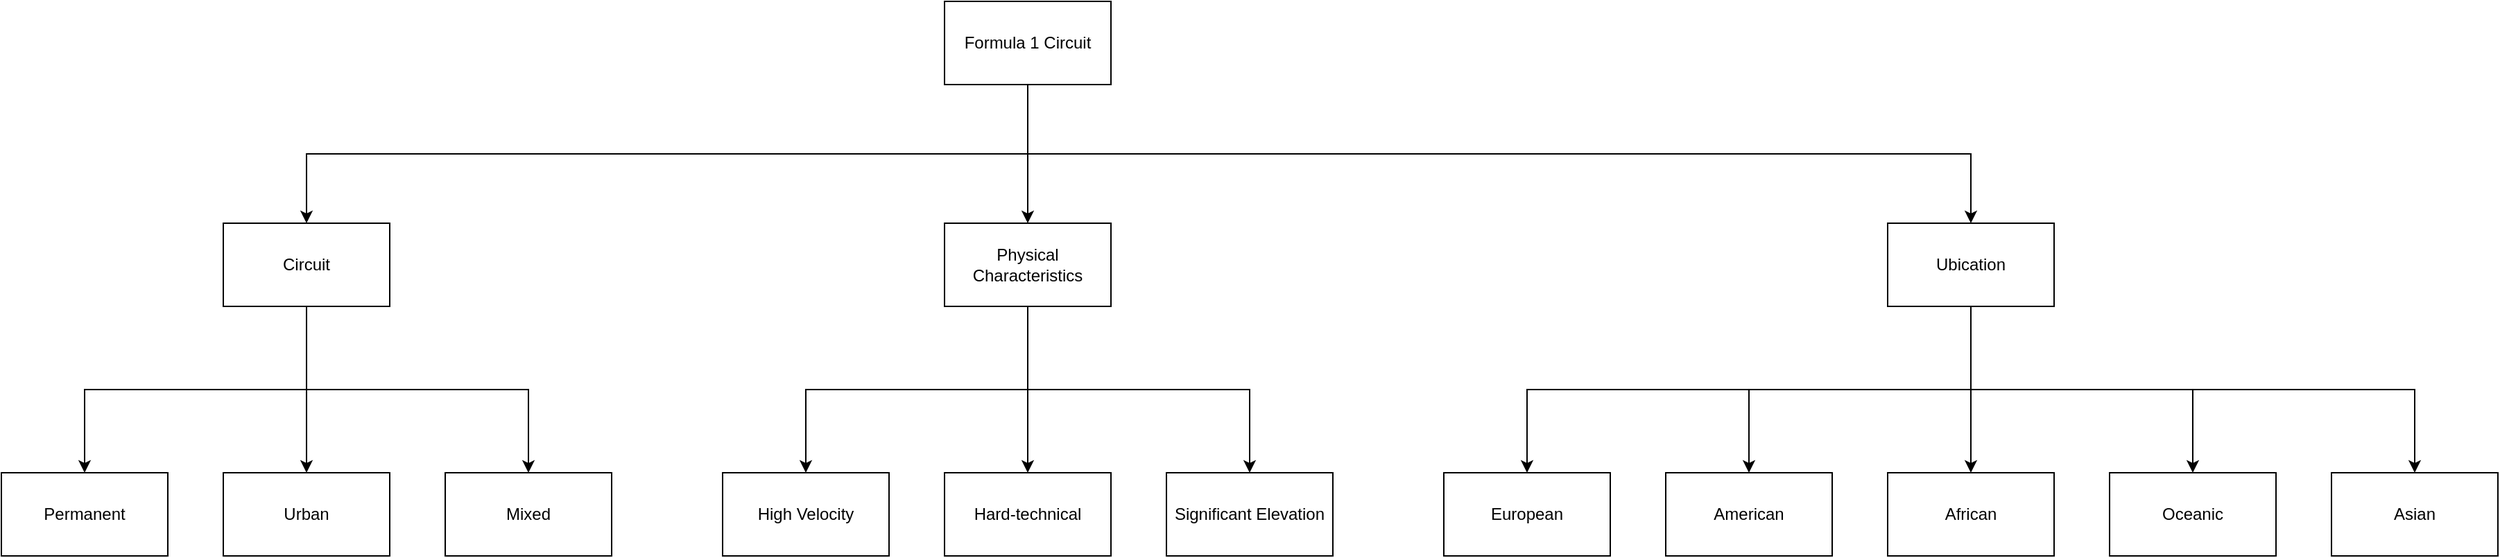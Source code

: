 <mxfile version="24.0.7" type="google">
  <diagram name="Página-1" id="q_ZlYEfSZZoeo_c9bVEo">
    <mxGraphModel grid="1" page="1" gridSize="10" guides="1" tooltips="1" connect="1" arrows="1" fold="1" pageScale="1" pageWidth="827" pageHeight="1169" math="0" shadow="0">
      <root>
        <mxCell id="0" />
        <mxCell id="1" parent="0" />
        <mxCell id="dJatYidT1Oyn7Ccn3S7c-17" style="edgeStyle=orthogonalEdgeStyle;rounded=0;orthogonalLoop=1;jettySize=auto;html=1;exitX=0.5;exitY=1;exitDx=0;exitDy=0;" edge="1" parent="1" source="dJatYidT1Oyn7Ccn3S7c-1" target="dJatYidT1Oyn7Ccn3S7c-2">
          <mxGeometry relative="1" as="geometry" />
        </mxCell>
        <mxCell id="dJatYidT1Oyn7Ccn3S7c-24" style="edgeStyle=orthogonalEdgeStyle;rounded=0;orthogonalLoop=1;jettySize=auto;html=1;exitX=0.5;exitY=1;exitDx=0;exitDy=0;entryX=0.5;entryY=0;entryDx=0;entryDy=0;" edge="1" parent="1" source="dJatYidT1Oyn7Ccn3S7c-1" target="dJatYidT1Oyn7Ccn3S7c-6">
          <mxGeometry relative="1" as="geometry" />
        </mxCell>
        <mxCell id="dJatYidT1Oyn7Ccn3S7c-30" style="edgeStyle=orthogonalEdgeStyle;rounded=0;orthogonalLoop=1;jettySize=auto;html=1;exitX=0.5;exitY=1;exitDx=0;exitDy=0;entryX=0.5;entryY=0;entryDx=0;entryDy=0;" edge="1" parent="1" source="dJatYidT1Oyn7Ccn3S7c-1" target="dJatYidT1Oyn7Ccn3S7c-10">
          <mxGeometry relative="1" as="geometry" />
        </mxCell>
        <mxCell id="dJatYidT1Oyn7Ccn3S7c-1" value="Formula 1 Circuit" style="whiteSpace=wrap;html=1;" vertex="1" parent="1">
          <mxGeometry x="480" y="140" width="120" height="60" as="geometry" />
        </mxCell>
        <mxCell id="dJatYidT1Oyn7Ccn3S7c-18" style="edgeStyle=orthogonalEdgeStyle;rounded=0;orthogonalLoop=1;jettySize=auto;html=1;exitX=0.5;exitY=1;exitDx=0;exitDy=0;" edge="1" parent="1" source="dJatYidT1Oyn7Ccn3S7c-2" target="dJatYidT1Oyn7Ccn3S7c-5">
          <mxGeometry relative="1" as="geometry" />
        </mxCell>
        <mxCell id="dJatYidT1Oyn7Ccn3S7c-19" style="edgeStyle=orthogonalEdgeStyle;rounded=0;orthogonalLoop=1;jettySize=auto;html=1;exitX=0.5;exitY=1;exitDx=0;exitDy=0;" edge="1" parent="1" source="dJatYidT1Oyn7Ccn3S7c-2" target="dJatYidT1Oyn7Ccn3S7c-4">
          <mxGeometry relative="1" as="geometry" />
        </mxCell>
        <mxCell id="dJatYidT1Oyn7Ccn3S7c-20" style="edgeStyle=orthogonalEdgeStyle;rounded=0;orthogonalLoop=1;jettySize=auto;html=1;exitX=0.5;exitY=1;exitDx=0;exitDy=0;entryX=0.5;entryY=0;entryDx=0;entryDy=0;" edge="1" parent="1" source="dJatYidT1Oyn7Ccn3S7c-2" target="dJatYidT1Oyn7Ccn3S7c-3">
          <mxGeometry relative="1" as="geometry" />
        </mxCell>
        <mxCell id="dJatYidT1Oyn7Ccn3S7c-2" value="Circuit" style="rounded=0;whiteSpace=wrap;html=1;" vertex="1" parent="1">
          <mxGeometry x="-40" y="300" width="120" height="60" as="geometry" />
        </mxCell>
        <mxCell id="dJatYidT1Oyn7Ccn3S7c-3" value="Mixed" style="rounded=0;whiteSpace=wrap;html=1;" vertex="1" parent="1">
          <mxGeometry x="120" y="480" width="120" height="60" as="geometry" />
        </mxCell>
        <mxCell id="dJatYidT1Oyn7Ccn3S7c-4" value="Urban" style="rounded=0;whiteSpace=wrap;html=1;" vertex="1" parent="1">
          <mxGeometry x="-40" y="480" width="120" height="60" as="geometry" />
        </mxCell>
        <mxCell id="dJatYidT1Oyn7Ccn3S7c-5" value="Permanent" style="rounded=0;whiteSpace=wrap;html=1;" vertex="1" parent="1">
          <mxGeometry x="-200" y="480" width="120" height="60" as="geometry" />
        </mxCell>
        <mxCell id="dJatYidT1Oyn7Ccn3S7c-21" style="edgeStyle=orthogonalEdgeStyle;rounded=0;orthogonalLoop=1;jettySize=auto;html=1;exitX=0.5;exitY=1;exitDx=0;exitDy=0;entryX=0.5;entryY=0;entryDx=0;entryDy=0;" edge="1" parent="1" source="dJatYidT1Oyn7Ccn3S7c-6" target="dJatYidT1Oyn7Ccn3S7c-7">
          <mxGeometry relative="1" as="geometry" />
        </mxCell>
        <mxCell id="dJatYidT1Oyn7Ccn3S7c-22" style="edgeStyle=orthogonalEdgeStyle;rounded=0;orthogonalLoop=1;jettySize=auto;html=1;exitX=0.5;exitY=1;exitDx=0;exitDy=0;" edge="1" parent="1" source="dJatYidT1Oyn7Ccn3S7c-6" target="dJatYidT1Oyn7Ccn3S7c-9">
          <mxGeometry relative="1" as="geometry" />
        </mxCell>
        <mxCell id="dJatYidT1Oyn7Ccn3S7c-23" style="edgeStyle=orthogonalEdgeStyle;rounded=0;orthogonalLoop=1;jettySize=auto;html=1;exitX=0.5;exitY=1;exitDx=0;exitDy=0;entryX=0.5;entryY=0;entryDx=0;entryDy=0;" edge="1" parent="1" source="dJatYidT1Oyn7Ccn3S7c-6" target="dJatYidT1Oyn7Ccn3S7c-8">
          <mxGeometry relative="1" as="geometry" />
        </mxCell>
        <mxCell id="dJatYidT1Oyn7Ccn3S7c-6" value="Physical Characteristics" style="rounded=0;whiteSpace=wrap;html=1;" vertex="1" parent="1">
          <mxGeometry x="480" y="300" width="120" height="60" as="geometry" />
        </mxCell>
        <mxCell id="dJatYidT1Oyn7Ccn3S7c-7" value="High Velocity" style="rounded=0;whiteSpace=wrap;html=1;" vertex="1" parent="1">
          <mxGeometry x="320" y="480" width="120" height="60" as="geometry" />
        </mxCell>
        <mxCell id="dJatYidT1Oyn7Ccn3S7c-8" value="Hard-technical" style="rounded=0;whiteSpace=wrap;html=1;" vertex="1" parent="1">
          <mxGeometry x="480" y="480" width="120" height="60" as="geometry" />
        </mxCell>
        <mxCell id="dJatYidT1Oyn7Ccn3S7c-9" value="Significant Elevation" style="rounded=0;whiteSpace=wrap;html=1;" vertex="1" parent="1">
          <mxGeometry x="640" y="480" width="120" height="60" as="geometry" />
        </mxCell>
        <mxCell id="dJatYidT1Oyn7Ccn3S7c-25" style="edgeStyle=orthogonalEdgeStyle;rounded=0;orthogonalLoop=1;jettySize=auto;html=1;exitX=0.5;exitY=1;exitDx=0;exitDy=0;entryX=0.5;entryY=0;entryDx=0;entryDy=0;" edge="1" parent="1" source="dJatYidT1Oyn7Ccn3S7c-10" target="dJatYidT1Oyn7Ccn3S7c-11">
          <mxGeometry relative="1" as="geometry" />
        </mxCell>
        <mxCell id="dJatYidT1Oyn7Ccn3S7c-26" style="edgeStyle=orthogonalEdgeStyle;rounded=0;orthogonalLoop=1;jettySize=auto;html=1;exitX=0.5;exitY=1;exitDx=0;exitDy=0;" edge="1" parent="1" source="dJatYidT1Oyn7Ccn3S7c-10" target="dJatYidT1Oyn7Ccn3S7c-12">
          <mxGeometry relative="1" as="geometry" />
        </mxCell>
        <mxCell id="dJatYidT1Oyn7Ccn3S7c-27" style="edgeStyle=orthogonalEdgeStyle;rounded=0;orthogonalLoop=1;jettySize=auto;html=1;exitX=0.5;exitY=1;exitDx=0;exitDy=0;" edge="1" parent="1" source="dJatYidT1Oyn7Ccn3S7c-10" target="dJatYidT1Oyn7Ccn3S7c-13">
          <mxGeometry relative="1" as="geometry" />
        </mxCell>
        <mxCell id="dJatYidT1Oyn7Ccn3S7c-28" style="edgeStyle=orthogonalEdgeStyle;rounded=0;orthogonalLoop=1;jettySize=auto;html=1;exitX=0.5;exitY=1;exitDx=0;exitDy=0;entryX=0.5;entryY=0;entryDx=0;entryDy=0;" edge="1" parent="1" source="dJatYidT1Oyn7Ccn3S7c-10" target="dJatYidT1Oyn7Ccn3S7c-15">
          <mxGeometry relative="1" as="geometry" />
        </mxCell>
        <mxCell id="dJatYidT1Oyn7Ccn3S7c-29" style="edgeStyle=orthogonalEdgeStyle;rounded=0;orthogonalLoop=1;jettySize=auto;html=1;exitX=0.5;exitY=1;exitDx=0;exitDy=0;" edge="1" parent="1" source="dJatYidT1Oyn7Ccn3S7c-10" target="dJatYidT1Oyn7Ccn3S7c-14">
          <mxGeometry relative="1" as="geometry" />
        </mxCell>
        <mxCell id="dJatYidT1Oyn7Ccn3S7c-10" value="Ubication" style="rounded=0;whiteSpace=wrap;html=1;" vertex="1" parent="1">
          <mxGeometry x="1160" y="300" width="120" height="60" as="geometry" />
        </mxCell>
        <mxCell id="dJatYidT1Oyn7Ccn3S7c-11" value="European" style="rounded=0;whiteSpace=wrap;html=1;" vertex="1" parent="1">
          <mxGeometry x="840" y="480" width="120" height="60" as="geometry" />
        </mxCell>
        <mxCell id="dJatYidT1Oyn7Ccn3S7c-12" value="American" style="rounded=0;whiteSpace=wrap;html=1;" vertex="1" parent="1">
          <mxGeometry x="1000" y="480" width="120" height="60" as="geometry" />
        </mxCell>
        <mxCell id="dJatYidT1Oyn7Ccn3S7c-13" value="Asian" style="rounded=0;whiteSpace=wrap;html=1;" vertex="1" parent="1">
          <mxGeometry x="1480" y="480" width="120" height="60" as="geometry" />
        </mxCell>
        <mxCell id="dJatYidT1Oyn7Ccn3S7c-14" value="Oceanic" style="rounded=0;whiteSpace=wrap;html=1;" vertex="1" parent="1">
          <mxGeometry x="1320" y="480" width="120" height="60" as="geometry" />
        </mxCell>
        <mxCell id="dJatYidT1Oyn7Ccn3S7c-15" value="African" style="rounded=0;whiteSpace=wrap;html=1;" vertex="1" parent="1">
          <mxGeometry x="1160" y="480" width="120" height="60" as="geometry" />
        </mxCell>
      </root>
    </mxGraphModel>
  </diagram>
</mxfile>
